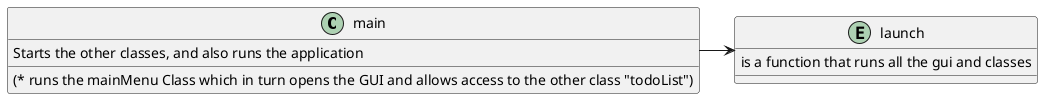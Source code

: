 @startuml
class main {
    Starts the other classes, and also runs the application
    (* runs the mainMenu Class which in turn opens the GUI and allows access to the other class "todoList")
}
entity launch {
    is a function that runs all the gui and classes
}

main->launch
@enduml